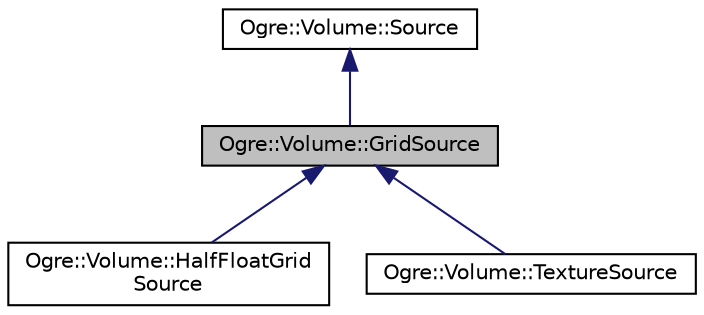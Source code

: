 digraph "Ogre::Volume::GridSource"
{
  bgcolor="transparent";
  edge [fontname="Helvetica",fontsize="10",labelfontname="Helvetica",labelfontsize="10"];
  node [fontname="Helvetica",fontsize="10",shape=record];
  Node0 [label="Ogre::Volume::GridSource",height=0.2,width=0.4,color="black", fillcolor="grey75", style="filled", fontcolor="black"];
  Node1 -> Node0 [dir="back",color="midnightblue",fontsize="10",style="solid",fontname="Helvetica"];
  Node1 [label="Ogre::Volume::Source",height=0.2,width=0.4,color="black",URL="$class_ogre_1_1_volume_1_1_source.html",tooltip="Abstract class defining the density function. "];
  Node0 -> Node2 [dir="back",color="midnightblue",fontsize="10",style="solid",fontname="Helvetica"];
  Node2 [label="Ogre::Volume::HalfFloatGrid\lSource",height=0.2,width=0.4,color="black",URL="$class_ogre_1_1_volume_1_1_half_float_grid_source.html",tooltip="A volume source from a 16 Bit float 3D grid capable of loading volume serializations. "];
  Node0 -> Node3 [dir="back",color="midnightblue",fontsize="10",style="solid",fontname="Helvetica"];
  Node3 [label="Ogre::Volume::TextureSource",height=0.2,width=0.4,color="black",URL="$class_ogre_1_1_volume_1_1_texture_source.html",tooltip="A volume source from a 3D texture. "];
}
